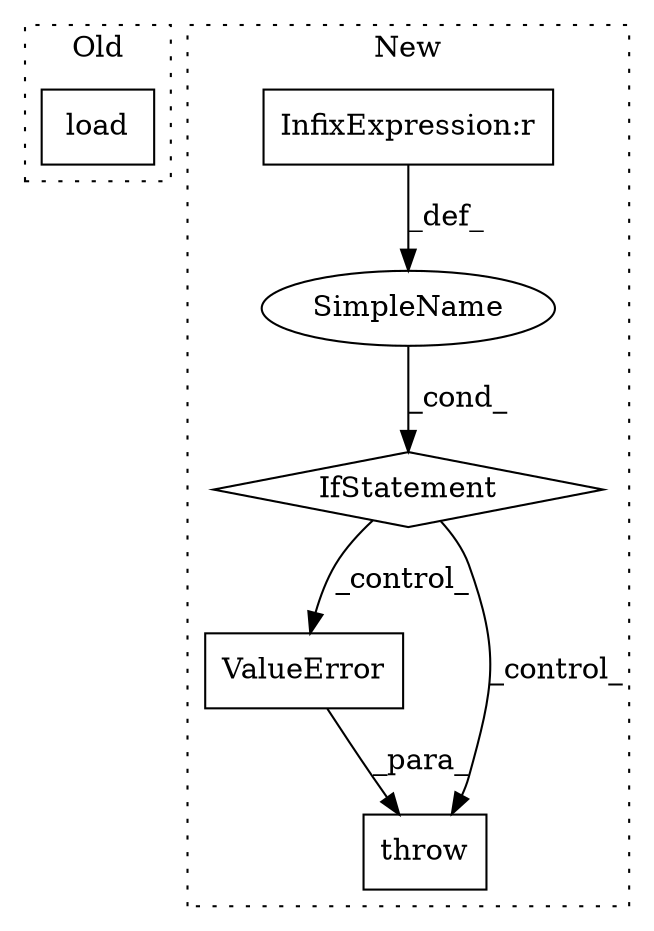 digraph G {
subgraph cluster0 {
1 [label="load" a="32" s="5726,5738" l="5,1" shape="box"];
label = "Old";
style="dotted";
}
subgraph cluster1 {
2 [label="ValueError" a="32" s="6390,6426" l="11,1" shape="box"];
3 [label="throw" a="53" s="6384" l="6" shape="box"];
4 [label="SimpleName" a="42" s="" l="" shape="ellipse"];
5 [label="IfStatement" a="25" s="6021,6036" l="4,2" shape="diamond"];
6 [label="InfixExpression:r" a="27" s="6028" l="4" shape="box"];
label = "New";
style="dotted";
}
2 -> 3 [label="_para_"];
4 -> 5 [label="_cond_"];
5 -> 2 [label="_control_"];
5 -> 3 [label="_control_"];
6 -> 4 [label="_def_"];
}